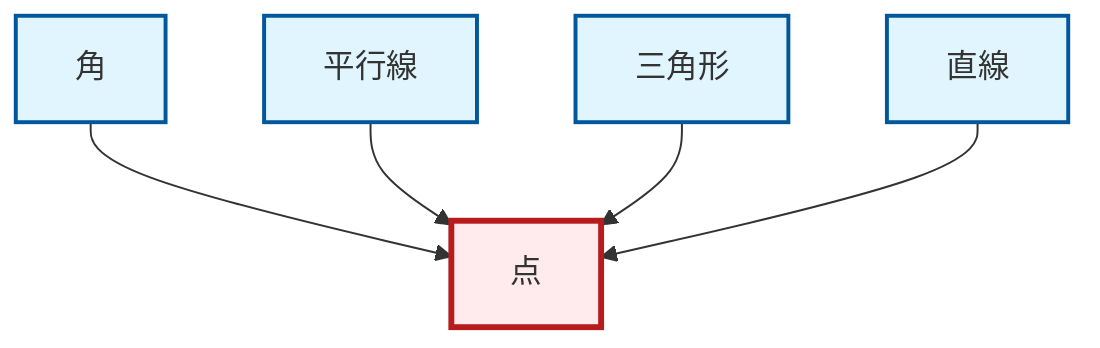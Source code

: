 graph TD
    classDef definition fill:#e1f5fe,stroke:#01579b,stroke-width:2px
    classDef theorem fill:#f3e5f5,stroke:#4a148c,stroke-width:2px
    classDef axiom fill:#fff3e0,stroke:#e65100,stroke-width:2px
    classDef example fill:#e8f5e9,stroke:#1b5e20,stroke-width:2px
    classDef current fill:#ffebee,stroke:#b71c1c,stroke-width:3px
    def-line["直線"]:::definition
    def-point["点"]:::definition
    def-triangle["三角形"]:::definition
    def-angle["角"]:::definition
    def-parallel["平行線"]:::definition
    def-angle --> def-point
    def-parallel --> def-point
    def-triangle --> def-point
    def-line --> def-point
    class def-point current